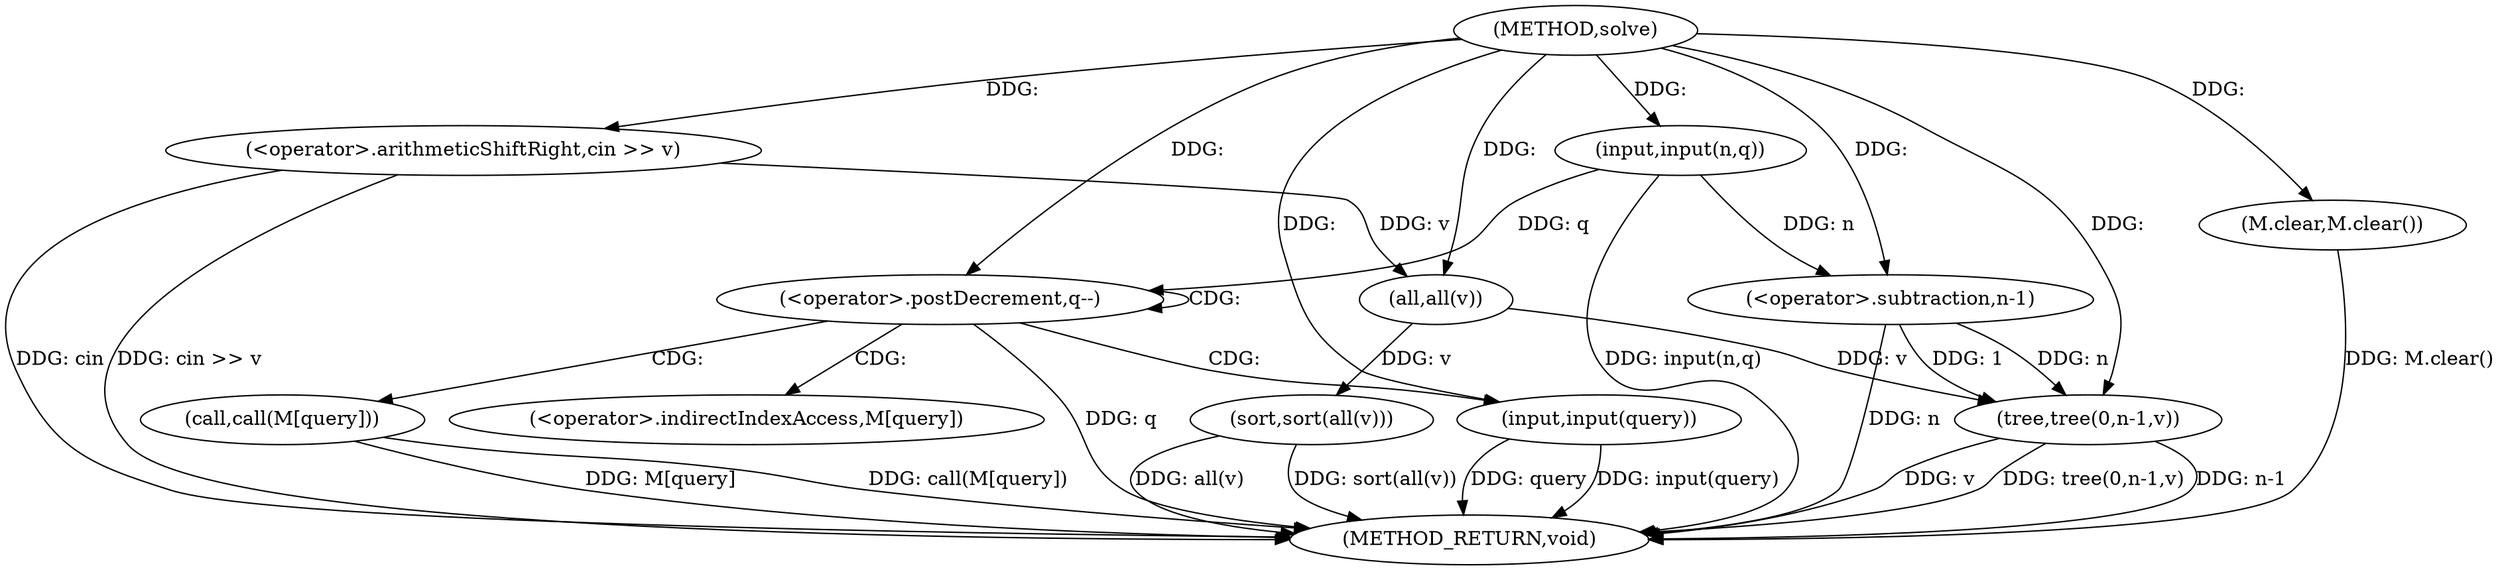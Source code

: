 digraph "solve" {  
"1001855" [label = "(METHOD,solve)" ]
"1001887" [label = "(METHOD_RETURN,void)" ]
"1001860" [label = "(input,input(n,q))" ]
"1001864" [label = "(<operator>.arithmeticShiftRight,cin >> v)" ]
"1001867" [label = "(sort,sort(all(v)))" ]
"1001870" [label = "(tree,tree(0,n-1,v))" ]
"1001886" [label = "(M.clear,M.clear())" ]
"1001877" [label = "(<operator>.postDecrement,q--)" ]
"1001868" [label = "(all,all(v))" ]
"1001872" [label = "(<operator>.subtraction,n-1)" ]
"1001880" [label = "(input,input(query))" ]
"1001882" [label = "(call,call(M[query]))" ]
"1001883" [label = "(<operator>.indirectIndexAccess,M[query])" ]
  "1001860" -> "1001887"  [ label = "DDG: input(n,q)"] 
  "1001864" -> "1001887"  [ label = "DDG: cin >> v"] 
  "1001867" -> "1001887"  [ label = "DDG: all(v)"] 
  "1001867" -> "1001887"  [ label = "DDG: sort(all(v))"] 
  "1001872" -> "1001887"  [ label = "DDG: n"] 
  "1001870" -> "1001887"  [ label = "DDG: n-1"] 
  "1001870" -> "1001887"  [ label = "DDG: v"] 
  "1001870" -> "1001887"  [ label = "DDG: tree(0,n-1,v)"] 
  "1001877" -> "1001887"  [ label = "DDG: q"] 
  "1001886" -> "1001887"  [ label = "DDG: M.clear()"] 
  "1001880" -> "1001887"  [ label = "DDG: query"] 
  "1001880" -> "1001887"  [ label = "DDG: input(query)"] 
  "1001882" -> "1001887"  [ label = "DDG: M[query]"] 
  "1001882" -> "1001887"  [ label = "DDG: call(M[query])"] 
  "1001864" -> "1001887"  [ label = "DDG: cin"] 
  "1001855" -> "1001886"  [ label = "DDG: "] 
  "1001855" -> "1001860"  [ label = "DDG: "] 
  "1001855" -> "1001864"  [ label = "DDG: "] 
  "1001868" -> "1001867"  [ label = "DDG: v"] 
  "1001855" -> "1001870"  [ label = "DDG: "] 
  "1001872" -> "1001870"  [ label = "DDG: n"] 
  "1001872" -> "1001870"  [ label = "DDG: 1"] 
  "1001868" -> "1001870"  [ label = "DDG: v"] 
  "1001864" -> "1001868"  [ label = "DDG: v"] 
  "1001855" -> "1001868"  [ label = "DDG: "] 
  "1001860" -> "1001872"  [ label = "DDG: n"] 
  "1001855" -> "1001872"  [ label = "DDG: "] 
  "1001860" -> "1001877"  [ label = "DDG: q"] 
  "1001855" -> "1001877"  [ label = "DDG: "] 
  "1001855" -> "1001880"  [ label = "DDG: "] 
  "1001877" -> "1001880"  [ label = "CDG: "] 
  "1001877" -> "1001882"  [ label = "CDG: "] 
  "1001877" -> "1001877"  [ label = "CDG: "] 
  "1001877" -> "1001883"  [ label = "CDG: "] 
}
